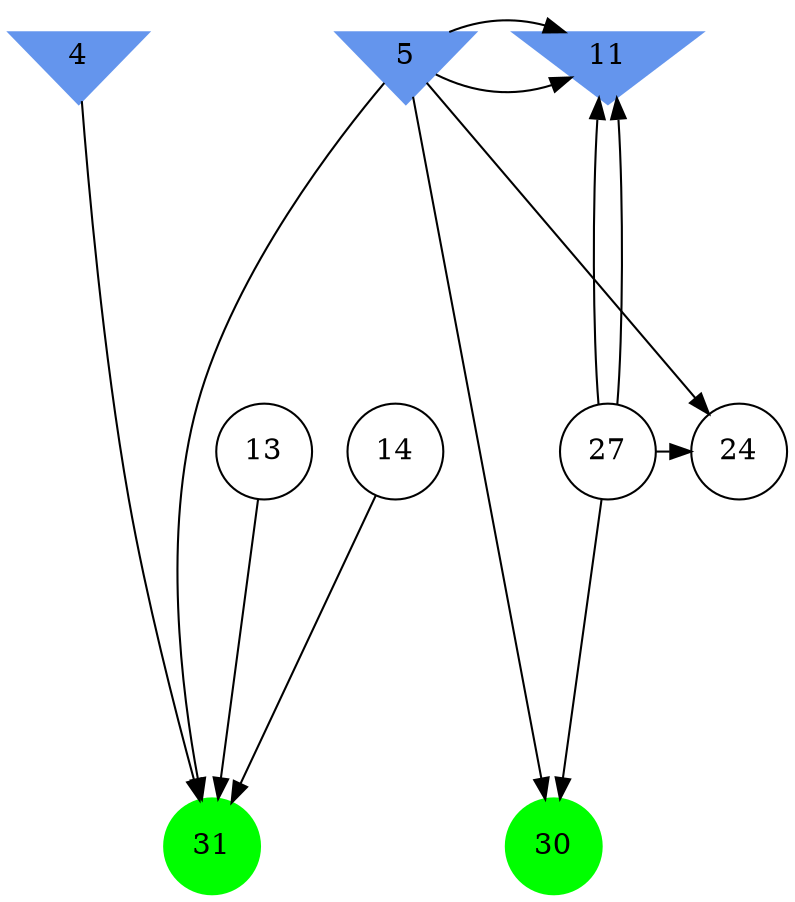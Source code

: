 digraph brain {
	ranksep=2.0;
	4 [shape=invtriangle,style=filled,color=cornflowerblue];
	5 [shape=invtriangle,style=filled,color=cornflowerblue];
	11 [shape=invtriangle,style=filled,color=cornflowerblue];
	13 [shape=circle,color=black];
	14 [shape=circle,color=black];
	24 [shape=circle,color=black];
	27 [shape=circle,color=black];
	30 [shape=circle,style=filled,color=green];
	31 [shape=circle,style=filled,color=green];
	14	->	31;
	5	->	31;
	13	->	31;
	4	->	31;
	27	->	11;
	27	->	24;
	27	->	30;
	27	->	11;
	5	->	11;
	5	->	24;
	5	->	30;
	5	->	11;
	{ rank=same; 4; 5; 11; }
	{ rank=same; 13; 14; 24; 27; }
	{ rank=same; 30; 31; }
}
